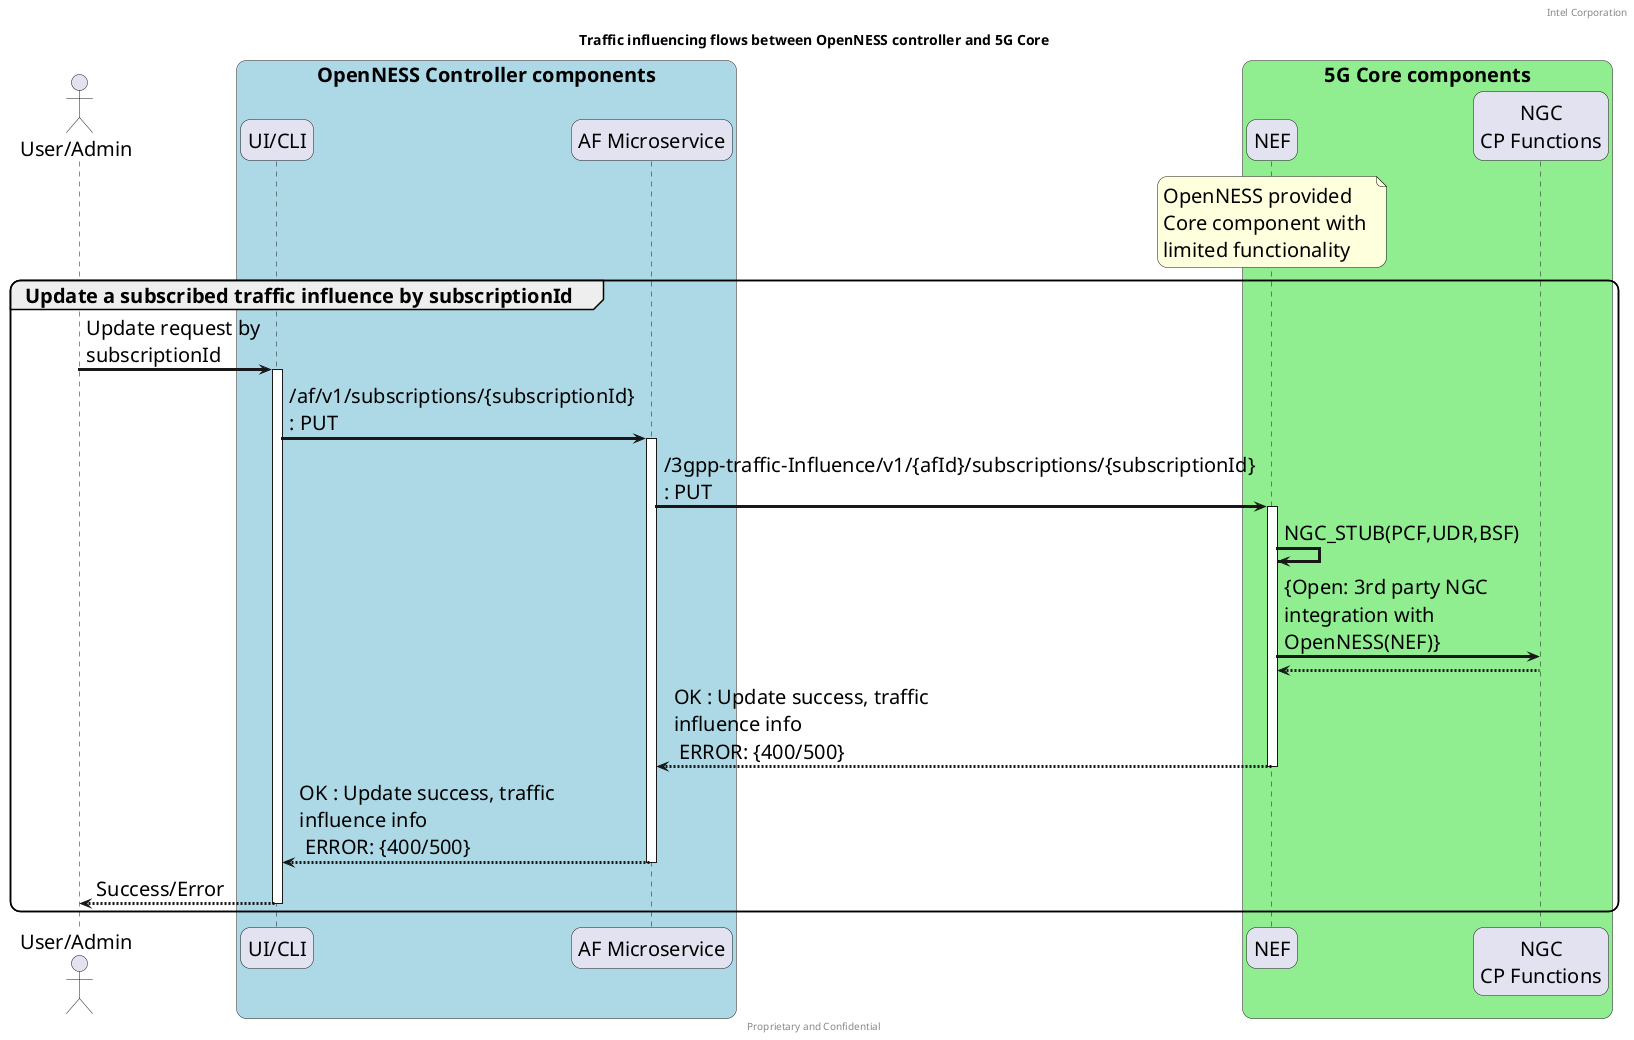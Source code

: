 @startuml
/' SPDX-License-Identifier: Apache-2.0
   Copyright (c) 2020 Intel Corporation
'/
skinparam monochrome false
skinparam roundcorner 20
skinparam defaultFontName "Intel Clear"
skinparam defaultFontSize 20
skinparam maxmessagesize 300
skinparam sequenceArrowThickness 3

header Intel Corporation
footer Proprietary and Confidential
title Traffic influencing flows between OpenNESS controller and 5G Core

actor "User/Admin" as user
box "OpenNESS Controller components" #LightBlue
    participant "UI/CLI" as cnca 
    participant "AF Microservice" as af
end box
box "5G Core components" #LightGreen
    participant "NEF" as nef
    note over nef 
        OpenNESS provided 
        Core component with 
        limited functionality
    end note
    participant "NGC\nCP Functions" as ngccp
end box

group Update a subscribed traffic influence by subscriptionId
    user -> cnca : Update request by subscriptionId
    activate cnca
    cnca -> af : /af/v1/subscriptions/{subscriptionId} : PUT
    activate af
    af -> nef : /3gpp-traffic-Influence/v1/{afId}/subscriptions/{subscriptionId} : PUT
    activate nef
    nef -> nef : NGC_STUB(PCF,UDR,BSF)
    nef -> ngccp : {Open: 3rd party NGC integration with OpenNESS(NEF)}
    ngccp --> nef :
    nef --> af : OK : Update success, traffic influence info \n ERROR: {400/500}
    deactivate nef
    af --> cnca : OK : Update success, traffic influence info \n ERROR: {400/500}
    deactivate af
    cnca --> user : Success/Error
    deactivate cnca
end group

@enduml

